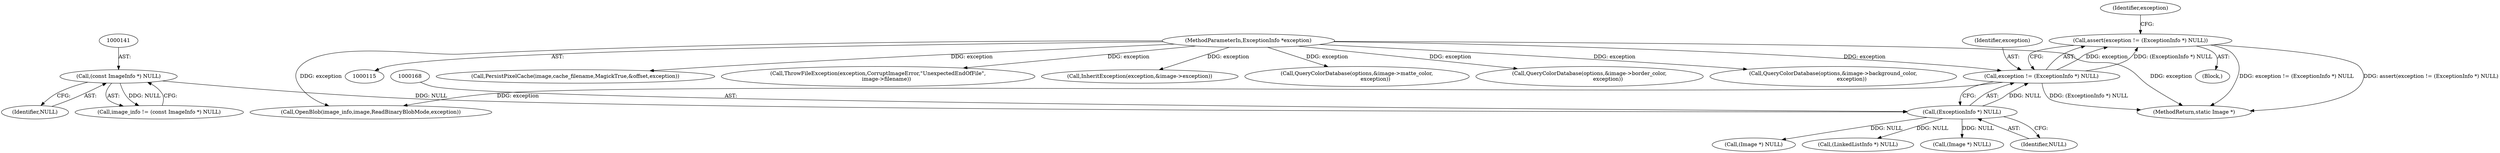 digraph "0_ImageMagick_f6e9d0d9955e85bdd7540b251cd50d598dacc5e6_36@API" {
"1000164" [label="(Call,assert(exception != (ExceptionInfo *) NULL))"];
"1000165" [label="(Call,exception != (ExceptionInfo *) NULL)"];
"1000117" [label="(MethodParameterIn,ExceptionInfo *exception)"];
"1000167" [label="(Call,(ExceptionInfo *) NULL)"];
"1000140" [label="(Call,(const ImageInfo *) NULL)"];
"1000182" [label="(Call,OpenBlob(image_info,image,ReadBinaryBlobMode,exception))"];
"1000166" [label="(Identifier,exception)"];
"1000197" [label="(Call,(Image *) NULL)"];
"1002379" [label="(Call,PersistPixelCache(image,cache_filename,MagickTrue,&offset,exception))"];
"1000246" [label="(Call,(LinkedListInfo *) NULL)"];
"1002318" [label="(Call,ThrowFileException(exception,CorruptImageError,\"UnexpectedEndOfFile\",\n          image->filename))"];
"1000167" [label="(Call,(ExceptionInfo *) NULL)"];
"1002459" [label="(MethodReturn,static Image *)"];
"1000225" [label="(Call,(Image *) NULL)"];
"1000117" [label="(MethodParameterIn,ExceptionInfo *exception)"];
"1002368" [label="(Call,InheritException(exception,&image->exception))"];
"1000140" [label="(Call,(const ImageInfo *) NULL)"];
"1000165" [label="(Call,exception != (ExceptionInfo *) NULL)"];
"1001146" [label="(Call,QueryColorDatabase(options,&image->matte_color,\n                      exception))"];
"1000142" [label="(Identifier,NULL)"];
"1000164" [label="(Call,assert(exception != (ExceptionInfo *) NULL))"];
"1000716" [label="(Call,QueryColorDatabase(options,&image->border_color,\n                      exception))"];
"1000118" [label="(Block,)"];
"1000138" [label="(Call,image_info != (const ImageInfo *) NULL)"];
"1000169" [label="(Identifier,NULL)"];
"1000642" [label="(Call,QueryColorDatabase(options,&image->background_color,\n                      exception))"];
"1000173" [label="(Identifier,exception)"];
"1000164" -> "1000118"  [label="AST: "];
"1000164" -> "1000165"  [label="CFG: "];
"1000165" -> "1000164"  [label="AST: "];
"1000173" -> "1000164"  [label="CFG: "];
"1000164" -> "1002459"  [label="DDG: assert(exception != (ExceptionInfo *) NULL)"];
"1000164" -> "1002459"  [label="DDG: exception != (ExceptionInfo *) NULL"];
"1000165" -> "1000164"  [label="DDG: exception"];
"1000165" -> "1000164"  [label="DDG: (ExceptionInfo *) NULL"];
"1000165" -> "1000167"  [label="CFG: "];
"1000166" -> "1000165"  [label="AST: "];
"1000167" -> "1000165"  [label="AST: "];
"1000165" -> "1002459"  [label="DDG: (ExceptionInfo *) NULL"];
"1000117" -> "1000165"  [label="DDG: exception"];
"1000167" -> "1000165"  [label="DDG: NULL"];
"1000165" -> "1000182"  [label="DDG: exception"];
"1000117" -> "1000115"  [label="AST: "];
"1000117" -> "1002459"  [label="DDG: exception"];
"1000117" -> "1000182"  [label="DDG: exception"];
"1000117" -> "1000642"  [label="DDG: exception"];
"1000117" -> "1000716"  [label="DDG: exception"];
"1000117" -> "1001146"  [label="DDG: exception"];
"1000117" -> "1002318"  [label="DDG: exception"];
"1000117" -> "1002368"  [label="DDG: exception"];
"1000117" -> "1002379"  [label="DDG: exception"];
"1000167" -> "1000169"  [label="CFG: "];
"1000168" -> "1000167"  [label="AST: "];
"1000169" -> "1000167"  [label="AST: "];
"1000140" -> "1000167"  [label="DDG: NULL"];
"1000167" -> "1000197"  [label="DDG: NULL"];
"1000167" -> "1000225"  [label="DDG: NULL"];
"1000167" -> "1000246"  [label="DDG: NULL"];
"1000140" -> "1000138"  [label="AST: "];
"1000140" -> "1000142"  [label="CFG: "];
"1000141" -> "1000140"  [label="AST: "];
"1000142" -> "1000140"  [label="AST: "];
"1000138" -> "1000140"  [label="CFG: "];
"1000140" -> "1000138"  [label="DDG: NULL"];
}
